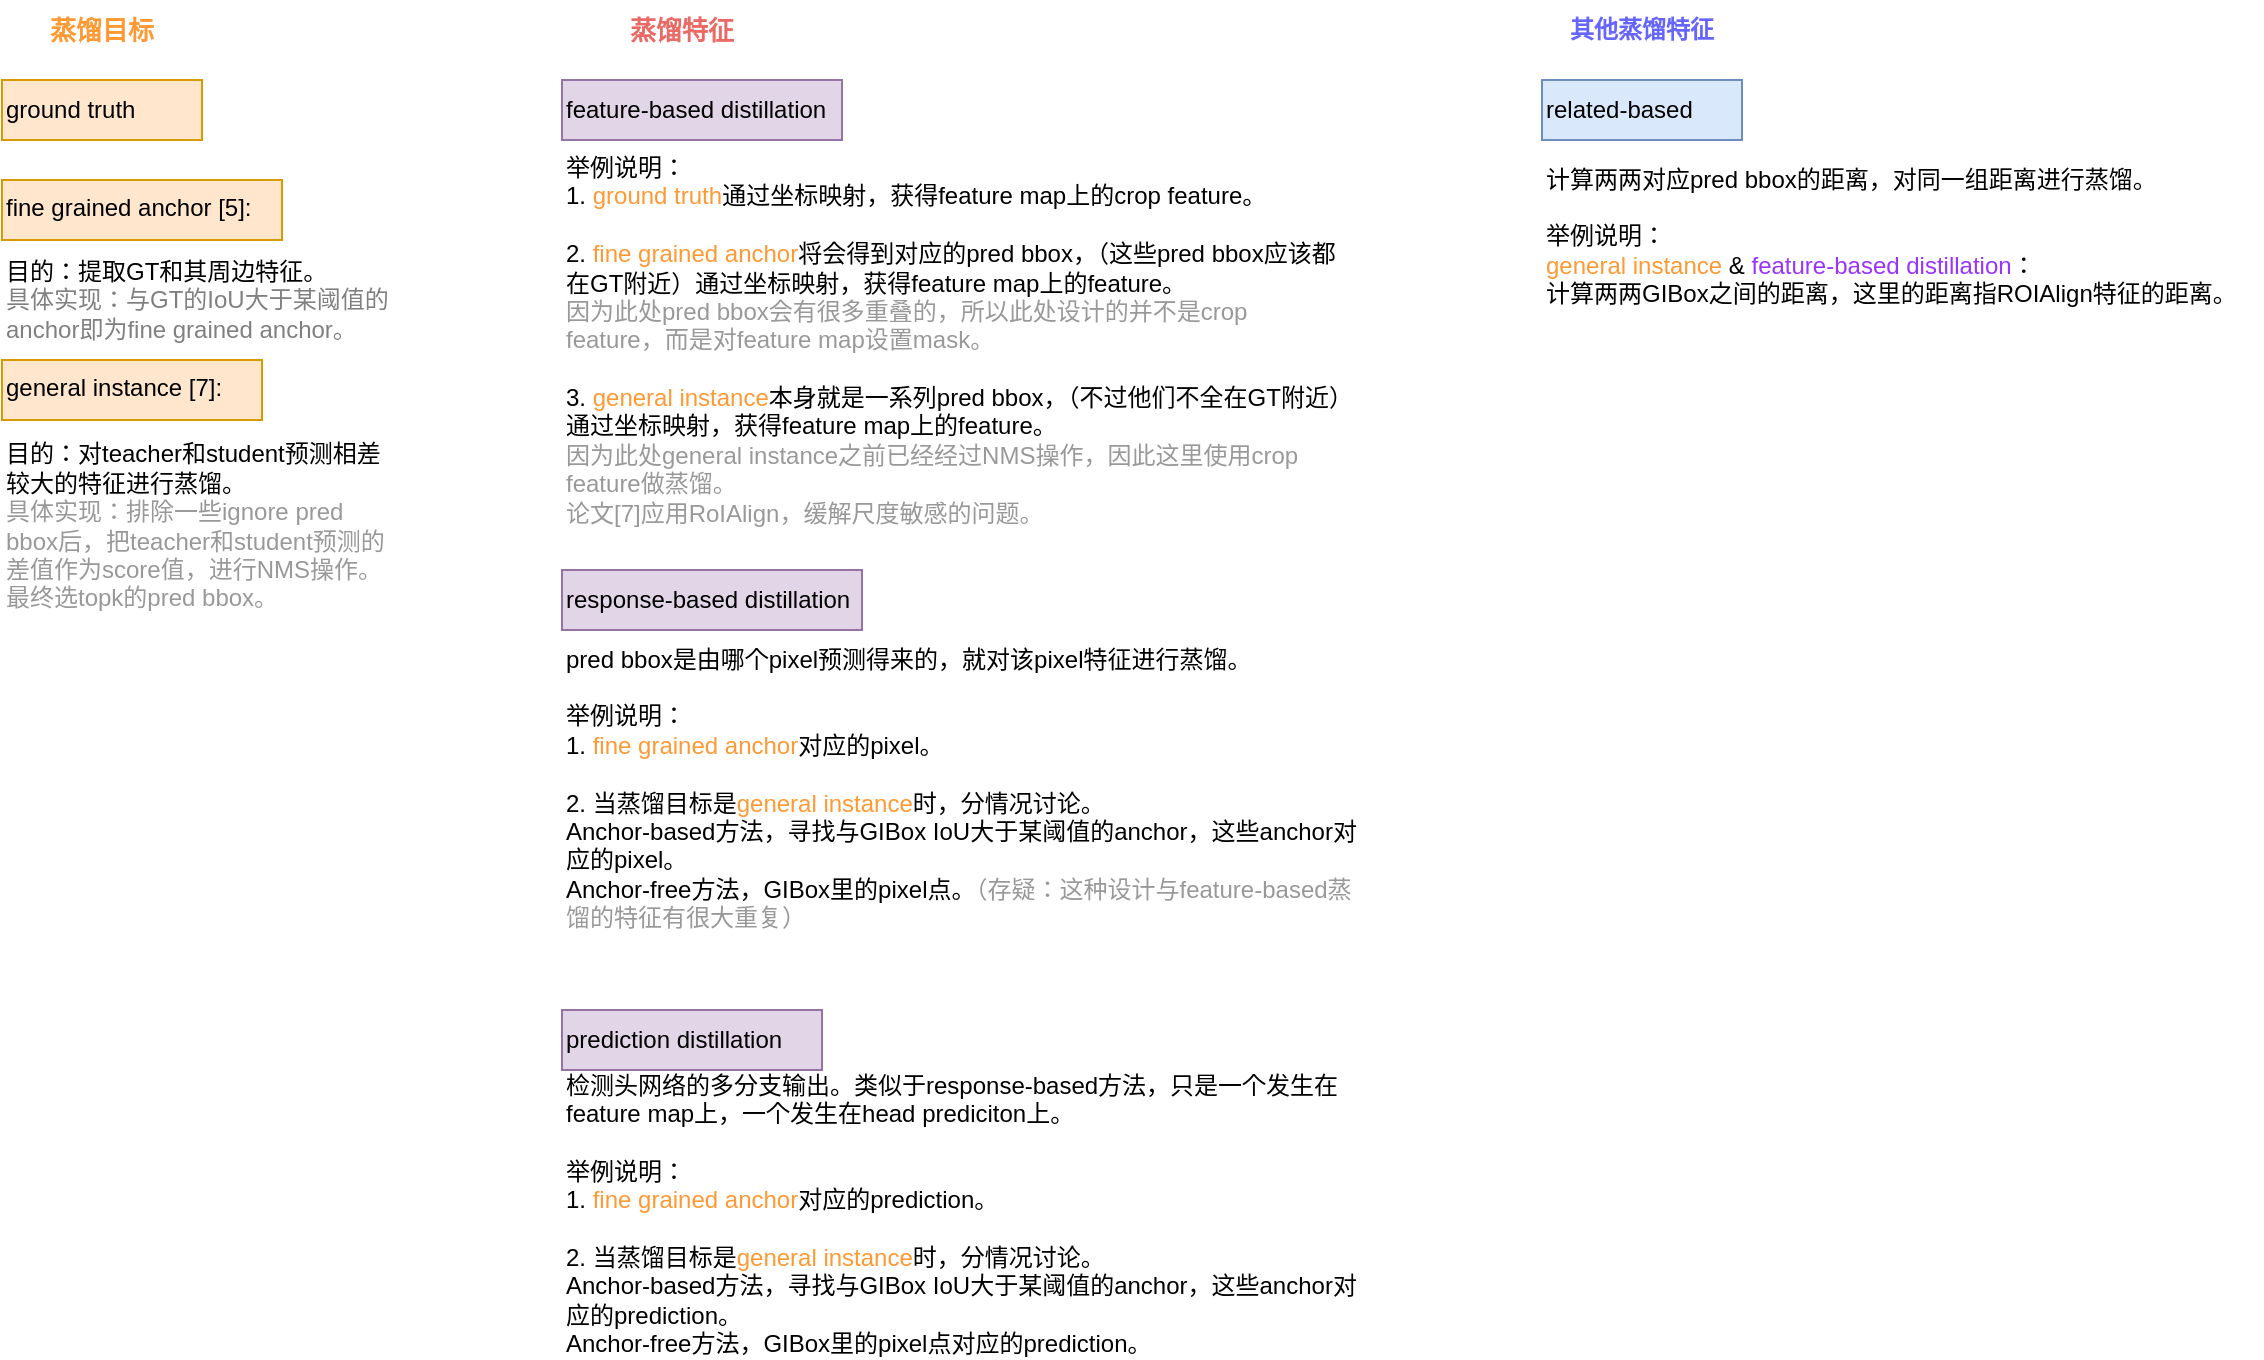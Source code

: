 <mxfile version="14.8.0" type="github">
  <diagram id="ml1PYeEhhPZTZ-uIzzCH" name="Page-1">
    <mxGraphModel dx="1769" dy="653" grid="0" gridSize="10" guides="1" tooltips="1" connect="1" arrows="1" fold="1" page="1" pageScale="1" pageWidth="1527" pageHeight="1569" math="0" shadow="0">
      <root>
        <mxCell id="0" />
        <mxCell id="1" parent="0" />
        <mxCell id="SYHJZ1mB10wvJjzbVK0V-1" value="蒸馏目标" style="text;html=1;strokeColor=none;fillColor=none;align=center;verticalAlign=middle;whiteSpace=wrap;rounded=0;labelBackgroundColor=#ffffff;fontSize=13;fontColor=#FF9933;fontStyle=1" vertex="1" parent="1">
          <mxGeometry x="40" y="50" width="100" height="20" as="geometry" />
        </mxCell>
        <mxCell id="SYHJZ1mB10wvJjzbVK0V-2" value="蒸馏特征" style="text;html=1;strokeColor=none;fillColor=none;align=center;verticalAlign=middle;whiteSpace=wrap;rounded=0;fontSize=13;fontStyle=1;fontColor=#EA6B66;" vertex="1" parent="1">
          <mxGeometry x="330" y="50" width="100" height="20" as="geometry" />
        </mxCell>
        <mxCell id="SYHJZ1mB10wvJjzbVK0V-3" value="其他蒸馏特征" style="text;html=1;strokeColor=none;fillColor=none;align=center;verticalAlign=middle;whiteSpace=wrap;rounded=0;fontColor=#6666FF;fontStyle=1" vertex="1" parent="1">
          <mxGeometry x="800" y="45" width="120" height="30" as="geometry" />
        </mxCell>
        <mxCell id="SYHJZ1mB10wvJjzbVK0V-5" value="ground truth" style="text;html=1;strokeColor=#d79b00;fillColor=#ffe6cc;align=left;verticalAlign=middle;whiteSpace=wrap;rounded=0;" vertex="1" parent="1">
          <mxGeometry x="40" y="85" width="100" height="30" as="geometry" />
        </mxCell>
        <mxCell id="SYHJZ1mB10wvJjzbVK0V-6" value="举例说明：&lt;br&gt;1. &lt;font color=&quot;#ff9933&quot;&gt;ground truth&lt;/font&gt;通过坐标映射，获得feature map上的crop feature。&lt;br&gt;&lt;br&gt;2. &lt;font color=&quot;#ff9933&quot;&gt;fine grained anchor&lt;/font&gt;将会得到对应的pred bbox，（这些pred bbox应该都在GT附近）通过坐标映射，获得feature map上的feature。&lt;br&gt;&lt;font color=&quot;#999999&quot;&gt;因为此处pred bbox会有很多重叠的，所以此处设计的并不是crop feature，而是对feature map设置mask。&lt;/font&gt;&lt;br&gt;&lt;br&gt;3. &lt;font color=&quot;#ff9933&quot;&gt;general instance&lt;/font&gt;本身就是一系列pred bbox，（不过他们不全在GT附近）通过坐标映射，获得feature map上的feature。&lt;br&gt;&lt;font color=&quot;#999999&quot;&gt;因为此处general instance之前已经经过NMS操作，因此这里使用crop feature做蒸馏。&lt;br&gt;论文[7]应用RoIAlign，缓解尺度敏感的问题。&lt;/font&gt;" style="text;html=1;strokeColor=none;fillColor=none;align=left;verticalAlign=middle;whiteSpace=wrap;rounded=0;" vertex="1" parent="1">
          <mxGeometry x="320" y="115" width="390" height="200" as="geometry" />
        </mxCell>
        <mxCell id="SYHJZ1mB10wvJjzbVK0V-8" value="目的：提取GT和其周边特征。&lt;br&gt;&lt;font color=&quot;#808080&quot;&gt;具体实现：与GT的IoU大于某阈值的anchor即为fine grained anchor。&lt;/font&gt;" style="text;html=1;strokeColor=none;fillColor=none;align=left;verticalAlign=middle;whiteSpace=wrap;rounded=0;" vertex="1" parent="1">
          <mxGeometry x="40" y="165" width="200" height="60" as="geometry" />
        </mxCell>
        <mxCell id="SYHJZ1mB10wvJjzbVK0V-9" value="目的：对teacher和student预测相差较大的特征进行蒸馏。&lt;br&gt;&lt;font color=&quot;#999999&quot;&gt;具体实现：排除一些ignore pred bbox后，把teacher和student预测的差值作为score值，进行NMS操作。最终选topk的pred bbox。&lt;/font&gt;" style="text;html=1;strokeColor=none;fillColor=none;align=left;verticalAlign=middle;whiteSpace=wrap;rounded=0;" vertex="1" parent="1">
          <mxGeometry x="40" y="255" width="200" height="105" as="geometry" />
        </mxCell>
        <mxCell id="SYHJZ1mB10wvJjzbVK0V-10" value="pred bbox是由哪个pixel预测得来的，就对该pixel特征进行蒸馏。&lt;br&gt;&lt;br&gt;举例说明：&lt;br&gt;1. &lt;font color=&quot;#ff9933&quot;&gt;fine grained anchor&lt;/font&gt;对应的pixel。&lt;br&gt;&lt;br&gt;2. 当蒸馏目标是&lt;font color=&quot;#ff9933&quot;&gt;general instance&lt;/font&gt;时，分情况讨论。&lt;br&gt;&lt;span&gt;Anchor-based方法，&lt;/span&gt;&lt;span&gt;寻找与GIBox IoU大于某阈值的anchor，这些anchor对应的pixel。&lt;/span&gt;&lt;br&gt;&lt;blockquote style=&quot;margin: 0 0 0 40px ; border: none ; padding: 0px&quot;&gt;&lt;/blockquote&gt;&lt;span&gt;Anchor-free方法，&lt;/span&gt;GIBox里的pixel点。&lt;font color=&quot;#999999&quot;&gt;（存疑：这种设计与feature-based蒸馏的特征有很大重复）&lt;/font&gt;" style="text;html=1;strokeColor=none;fillColor=none;align=left;verticalAlign=middle;whiteSpace=wrap;rounded=0;" vertex="1" parent="1">
          <mxGeometry x="320" y="364" width="400" height="150" as="geometry" />
        </mxCell>
        <mxCell id="SYHJZ1mB10wvJjzbVK0V-11" value="检测头网络的多分支输出。类似于response-based方法，只是一个发生在feature map上，一个发生在head prediciton上。&lt;br&gt;&lt;br&gt;举例说明：&lt;br&gt;1. &lt;font color=&quot;#ff9933&quot;&gt;fine grained anchor&lt;/font&gt;对应的prediction。&lt;br&gt;&lt;br&gt;2. 当蒸馏目标是&lt;font color=&quot;#ff9933&quot;&gt;general instance&lt;/font&gt;时，分情况讨论。&lt;br&gt;Anchor-based方法，寻找与GIBox IoU大于某阈值的anchor，这些anchor对应的prediction。&lt;br&gt;Anchor-free方法，GIBox里的pixel点对应的prediction。" style="text;html=1;strokeColor=none;fillColor=none;align=left;verticalAlign=middle;whiteSpace=wrap;rounded=0;" vertex="1" parent="1">
          <mxGeometry x="320" y="582" width="400" height="140" as="geometry" />
        </mxCell>
        <mxCell id="SYHJZ1mB10wvJjzbVK0V-12" value="计算两两对应pred bbox的距离，对同一组距离进行蒸馏。&lt;br&gt;&lt;br&gt;举例说明：&lt;br&gt;&lt;font color=&quot;#ff9933&quot;&gt;general instance&lt;/font&gt; &amp;amp;&lt;font color=&quot;#9933ff&quot;&gt; feature-based distillation&lt;/font&gt;：&lt;br&gt;计算两两GIBox之间的距离，这里的距离指ROIAlign特征的距离。" style="text;html=1;strokeColor=none;fillColor=none;align=left;verticalAlign=middle;whiteSpace=wrap;rounded=0;" vertex="1" parent="1">
          <mxGeometry x="810" y="120" width="360" height="85" as="geometry" />
        </mxCell>
        <mxCell id="SYHJZ1mB10wvJjzbVK0V-13" value="&lt;span style=&quot;color: rgb(0 , 0 , 0) ; font-family: &amp;#34;helvetica&amp;#34; ; font-size: 12px ; font-style: normal ; font-weight: 400 ; letter-spacing: normal ; text-align: left ; text-indent: 0px ; text-transform: none ; word-spacing: 0px ; display: inline ; float: none&quot;&gt;fine grained anchor [5]:&lt;/span&gt;" style="text;whiteSpace=wrap;html=1;fillColor=#ffe6cc;strokeColor=#d79b00;" vertex="1" parent="1">
          <mxGeometry x="40" y="135" width="140" height="30" as="geometry" />
        </mxCell>
        <mxCell id="SYHJZ1mB10wvJjzbVK0V-14" value="&lt;span style=&quot;color: rgb(0 , 0 , 0) ; font-family: &amp;#34;helvetica&amp;#34; ; font-size: 12px ; font-style: normal ; font-weight: 400 ; letter-spacing: normal ; text-align: left ; text-indent: 0px ; text-transform: none ; word-spacing: 0px ; display: inline ; float: none&quot;&gt;general instance [7]:&lt;/span&gt;" style="text;whiteSpace=wrap;html=1;fillColor=#ffe6cc;strokeColor=#d79b00;" vertex="1" parent="1">
          <mxGeometry x="40" y="225" width="130" height="30" as="geometry" />
        </mxCell>
        <mxCell id="SYHJZ1mB10wvJjzbVK0V-16" value="&lt;span style=&quot;color: rgb(0 , 0 , 0) ; font-family: &amp;#34;helvetica&amp;#34; ; font-size: 12px ; font-style: normal ; font-weight: 400 ; letter-spacing: normal ; text-align: left ; text-indent: 0px ; text-transform: none ; word-spacing: 0px ; display: inline ; float: none&quot;&gt;feature-based distillation&lt;/span&gt;" style="text;whiteSpace=wrap;html=1;fontSize=13;fillColor=#e1d5e7;strokeColor=#9673a6;" vertex="1" parent="1">
          <mxGeometry x="320" y="85" width="140" height="30" as="geometry" />
        </mxCell>
        <mxCell id="SYHJZ1mB10wvJjzbVK0V-17" value="&lt;span style=&quot;font-size: 12px&quot;&gt;response-based&amp;nbsp;&lt;/span&gt;&lt;span style=&quot;font-family: &amp;#34;helvetica&amp;#34; ; font-size: 12px&quot;&gt;distillation&lt;/span&gt;" style="text;whiteSpace=wrap;html=1;fontSize=13;fillColor=#e1d5e7;strokeColor=#9673a6;" vertex="1" parent="1">
          <mxGeometry x="320" y="330" width="150" height="30" as="geometry" />
        </mxCell>
        <mxCell id="SYHJZ1mB10wvJjzbVK0V-19" value="&lt;span style=&quot;color: rgb(0 , 0 , 0) ; font-family: &amp;#34;helvetica&amp;#34; ; font-size: 12px ; font-style: normal ; font-weight: 400 ; letter-spacing: normal ; text-align: left ; text-indent: 0px ; text-transform: none ; word-spacing: 0px ; display: inline ; float: none&quot;&gt;prediction distillation&lt;/span&gt;" style="text;whiteSpace=wrap;html=1;fontSize=13;fillColor=#e1d5e7;strokeColor=#9673a6;" vertex="1" parent="1">
          <mxGeometry x="320" y="550" width="130" height="30" as="geometry" />
        </mxCell>
        <mxCell id="SYHJZ1mB10wvJjzbVK0V-20" value="&lt;span style=&quot;color: rgb(0 , 0 , 0) ; font-family: &amp;#34;helvetica&amp;#34; ; font-size: 12px ; font-style: normal ; font-weight: 400 ; letter-spacing: normal ; text-align: left ; text-indent: 0px ; text-transform: none ; word-spacing: 0px ; display: inline ; float: none&quot;&gt;related-based&lt;/span&gt;" style="text;whiteSpace=wrap;html=1;fontSize=13;fillColor=#dae8fc;strokeColor=#6c8ebf;" vertex="1" parent="1">
          <mxGeometry x="810" y="85" width="100" height="30" as="geometry" />
        </mxCell>
      </root>
    </mxGraphModel>
  </diagram>
</mxfile>
